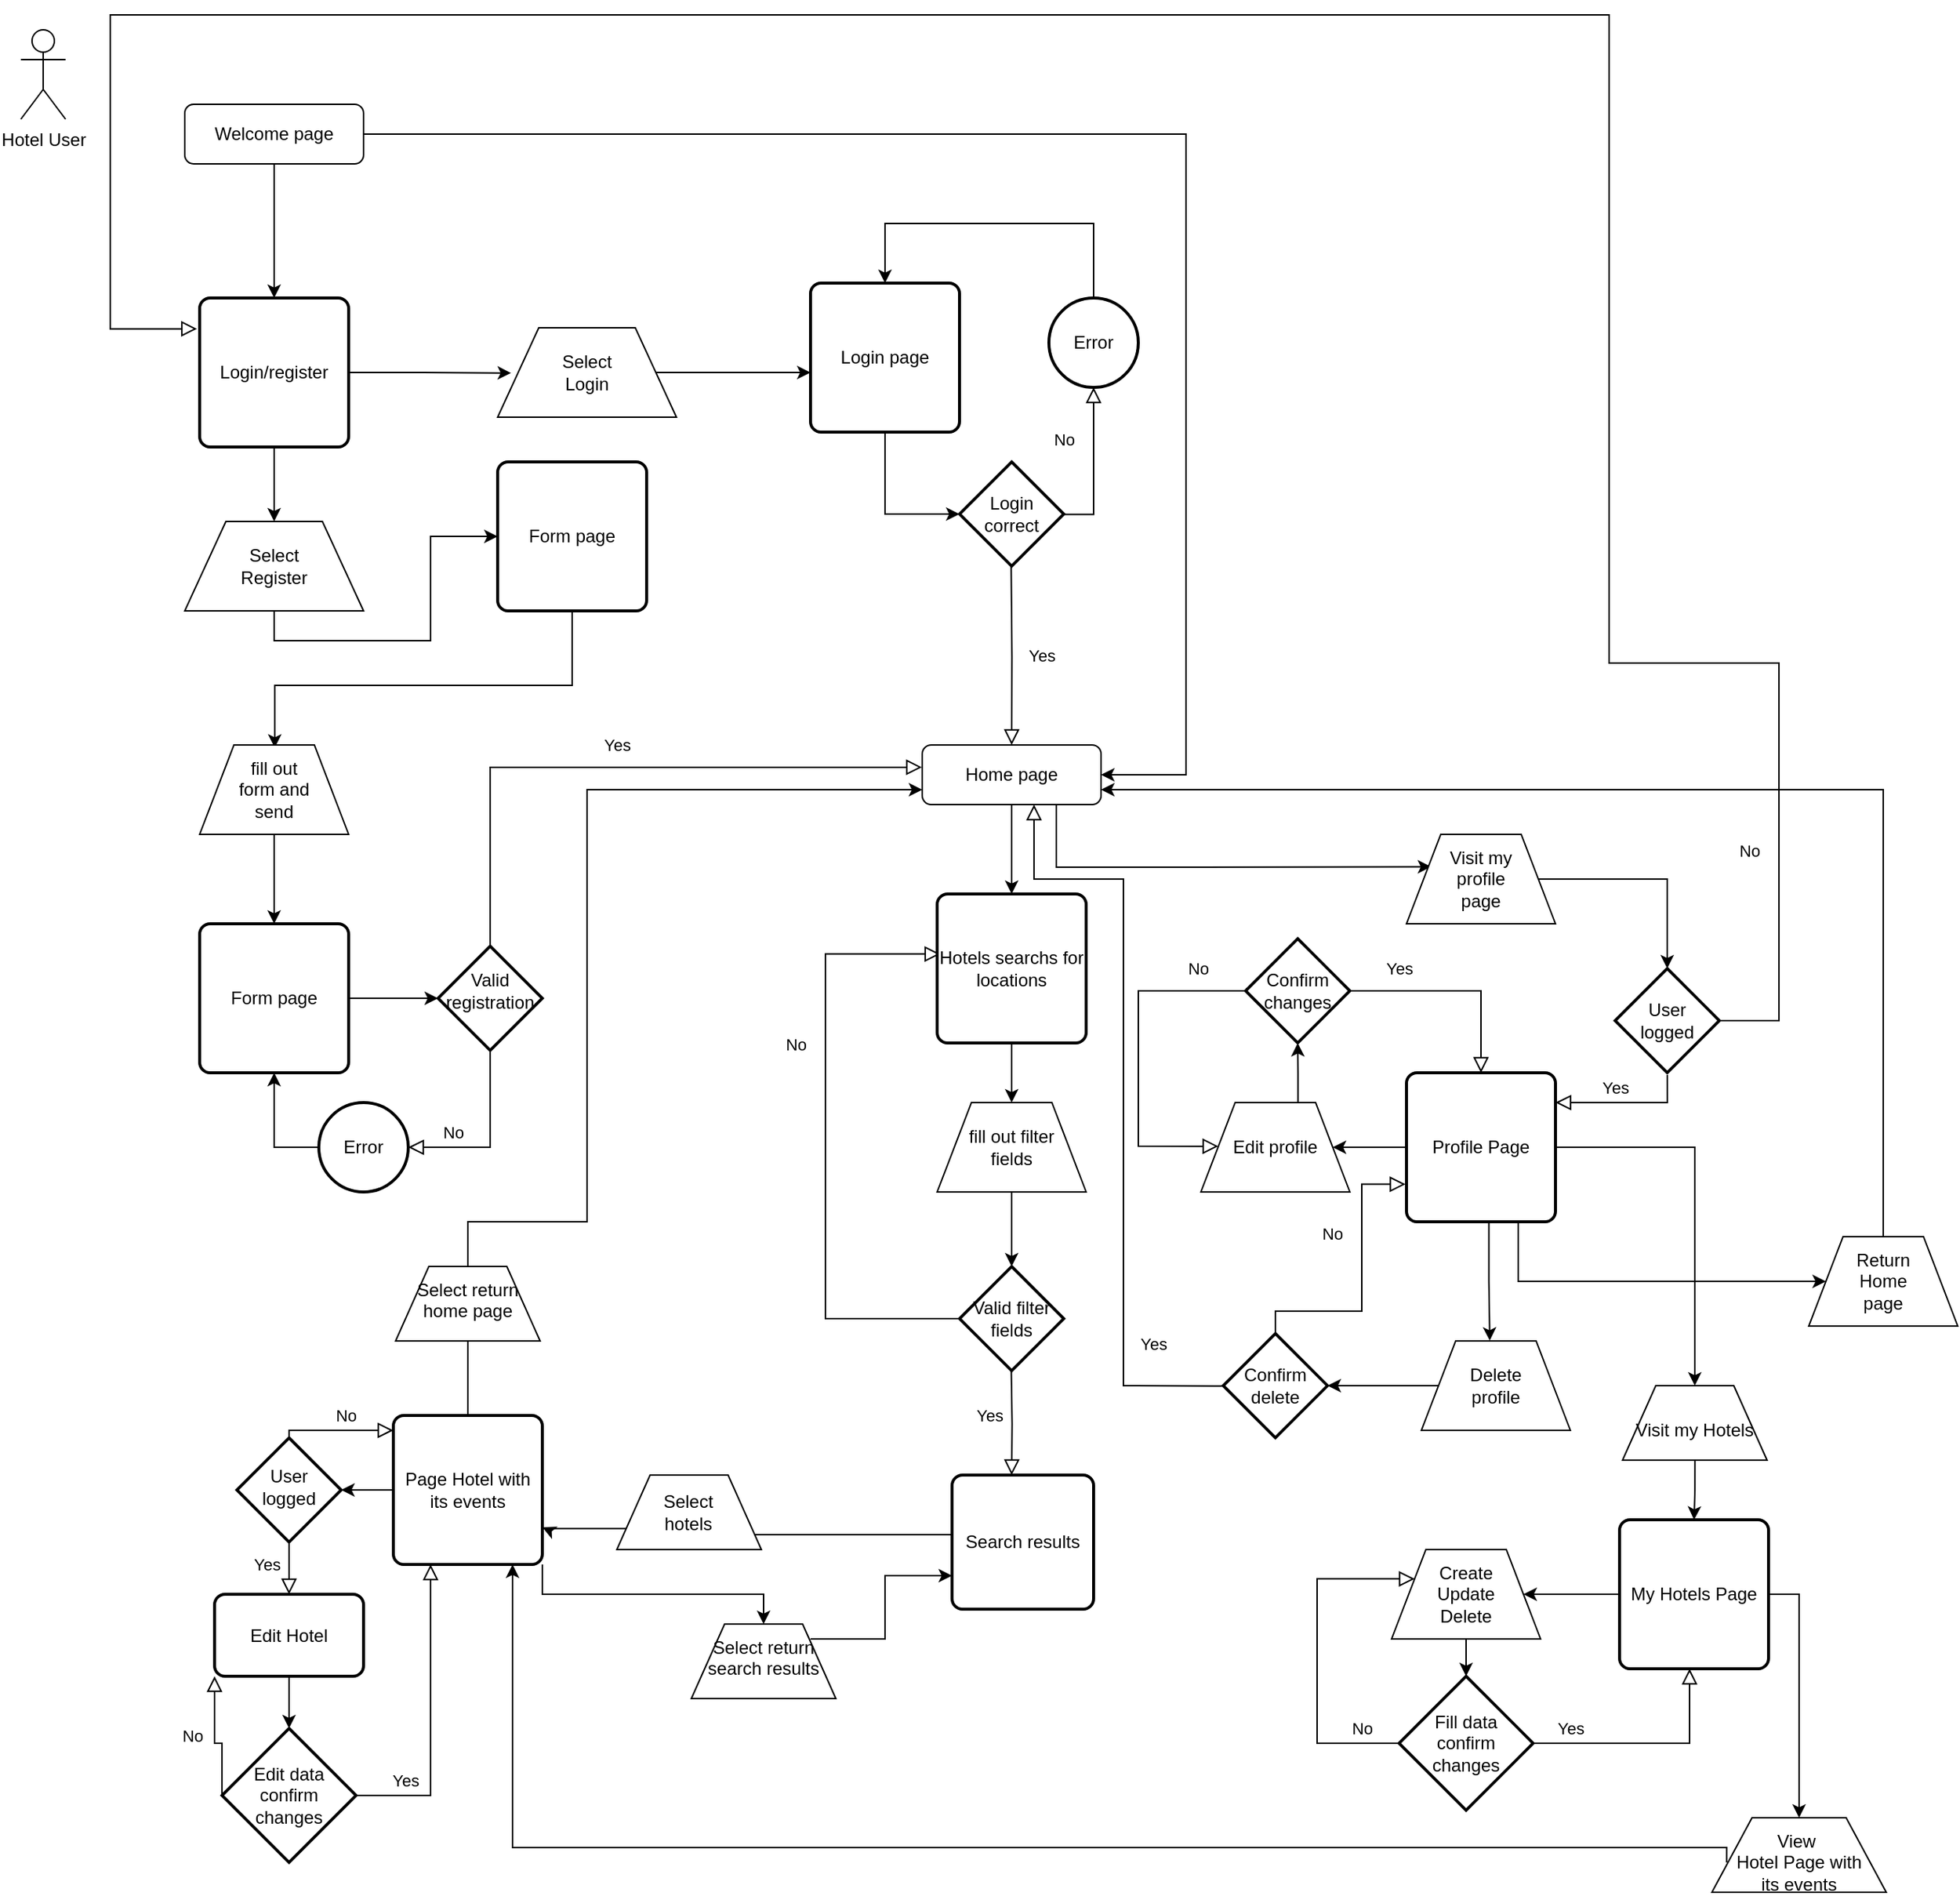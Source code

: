<mxfile version="22.1.3" type="github">
  <diagram id="C5RBs43oDa-KdzZeNtuy" name="Page-1">
    <mxGraphModel dx="1235" dy="1844" grid="1" gridSize="10" guides="1" tooltips="1" connect="1" arrows="1" fold="1" page="1" pageScale="1" pageWidth="827" pageHeight="1169" math="0" shadow="0">
      <root>
        <mxCell id="WIyWlLk6GJQsqaUBKTNV-0" />
        <mxCell id="WIyWlLk6GJQsqaUBKTNV-1" parent="WIyWlLk6GJQsqaUBKTNV-0" />
        <mxCell id="FIhfvnTf2BQYqZ3gfZuZ-0" value="Hotel User" style="shape=umlActor;verticalLabelPosition=bottom;verticalAlign=top;html=1;outlineConnect=0;" parent="WIyWlLk6GJQsqaUBKTNV-1" vertex="1">
          <mxGeometry x="20" y="10" width="30" height="60" as="geometry" />
        </mxCell>
        <mxCell id="FIhfvnTf2BQYqZ3gfZuZ-1" style="edgeStyle=orthogonalEdgeStyle;rounded=0;orthogonalLoop=1;jettySize=auto;html=1;exitX=0.5;exitY=1;exitDx=0;exitDy=0;" parent="WIyWlLk6GJQsqaUBKTNV-1" source="FIhfvnTf2BQYqZ3gfZuZ-2" target="FIhfvnTf2BQYqZ3gfZuZ-8" edge="1">
          <mxGeometry relative="1" as="geometry" />
        </mxCell>
        <mxCell id="FIhfvnTf2BQYqZ3gfZuZ-2" value="Welcome page" style="rounded=1;whiteSpace=wrap;html=1;fontSize=12;glass=0;strokeWidth=1;shadow=0;" parent="WIyWlLk6GJQsqaUBKTNV-1" vertex="1">
          <mxGeometry x="130" y="60" width="120" height="40" as="geometry" />
        </mxCell>
        <mxCell id="FIhfvnTf2BQYqZ3gfZuZ-3" value="Yes" style="rounded=0;html=1;jettySize=auto;orthogonalLoop=1;fontSize=11;endArrow=block;endFill=0;endSize=8;strokeWidth=1;shadow=0;labelBackgroundColor=none;edgeStyle=orthogonalEdgeStyle;" parent="WIyWlLk6GJQsqaUBKTNV-1" edge="1">
          <mxGeometry x="-0.152" y="-15" relative="1" as="geometry">
            <mxPoint as="offset" />
            <mxPoint x="684.75" y="910" as="sourcePoint" />
            <mxPoint x="685" y="980" as="targetPoint" />
          </mxGeometry>
        </mxCell>
        <mxCell id="FIhfvnTf2BQYqZ3gfZuZ-4" value="No" style="rounded=0;html=1;jettySize=auto;orthogonalLoop=1;fontSize=11;endArrow=block;endFill=0;endSize=8;strokeWidth=1;shadow=0;labelBackgroundColor=none;edgeStyle=orthogonalEdgeStyle;entryX=0.021;entryY=0.403;entryDx=0;entryDy=0;entryPerimeter=0;exitX=0;exitY=0.5;exitDx=0;exitDy=0;exitPerimeter=0;" parent="WIyWlLk6GJQsqaUBKTNV-1" source="FIhfvnTf2BQYqZ3gfZuZ-41" target="FIhfvnTf2BQYqZ3gfZuZ-38" edge="1">
          <mxGeometry x="0.333" y="20" relative="1" as="geometry">
            <mxPoint as="offset" />
            <mxPoint x="650" y="870" as="sourcePoint" />
            <mxPoint x="650" y="980" as="targetPoint" />
            <Array as="points">
              <mxPoint x="560" y="875" />
              <mxPoint x="560" y="630" />
            </Array>
          </mxGeometry>
        </mxCell>
        <mxCell id="FIhfvnTf2BQYqZ3gfZuZ-5" style="edgeStyle=orthogonalEdgeStyle;rounded=0;orthogonalLoop=1;jettySize=auto;html=1;exitX=0.5;exitY=1;exitDx=0;exitDy=0;entryX=0.5;entryY=0;entryDx=0;entryDy=0;" parent="WIyWlLk6GJQsqaUBKTNV-1" source="FIhfvnTf2BQYqZ3gfZuZ-6" target="FIhfvnTf2BQYqZ3gfZuZ-38" edge="1">
          <mxGeometry relative="1" as="geometry" />
        </mxCell>
        <mxCell id="FIhfvnTf2BQYqZ3gfZuZ-73" style="edgeStyle=orthogonalEdgeStyle;rounded=0;orthogonalLoop=1;jettySize=auto;html=1;exitX=0.75;exitY=1;exitDx=0;exitDy=0;entryX=0.834;entryY=0.362;entryDx=0;entryDy=0;entryPerimeter=0;" parent="WIyWlLk6GJQsqaUBKTNV-1" source="FIhfvnTf2BQYqZ3gfZuZ-6" target="FIhfvnTf2BQYqZ3gfZuZ-72" edge="1">
          <mxGeometry relative="1" as="geometry">
            <Array as="points">
              <mxPoint x="715" y="572" />
              <mxPoint x="811" y="572" />
            </Array>
          </mxGeometry>
        </mxCell>
        <mxCell id="FIhfvnTf2BQYqZ3gfZuZ-6" value="Home page" style="rounded=1;whiteSpace=wrap;html=1;fontSize=12;glass=0;strokeWidth=1;shadow=0;" parent="WIyWlLk6GJQsqaUBKTNV-1" vertex="1">
          <mxGeometry x="625" y="490" width="120" height="40" as="geometry" />
        </mxCell>
        <mxCell id="FIhfvnTf2BQYqZ3gfZuZ-7" style="edgeStyle=orthogonalEdgeStyle;rounded=0;orthogonalLoop=1;jettySize=auto;html=1;exitX=0.5;exitY=1;exitDx=0;exitDy=0;entryX=0.5;entryY=1;entryDx=0;entryDy=0;" parent="WIyWlLk6GJQsqaUBKTNV-1" source="FIhfvnTf2BQYqZ3gfZuZ-8" target="FIhfvnTf2BQYqZ3gfZuZ-21" edge="1">
          <mxGeometry relative="1" as="geometry" />
        </mxCell>
        <mxCell id="FIhfvnTf2BQYqZ3gfZuZ-8" value="Login/register" style="rounded=1;whiteSpace=wrap;html=1;absoluteArcSize=1;arcSize=14;strokeWidth=2;" parent="WIyWlLk6GJQsqaUBKTNV-1" vertex="1">
          <mxGeometry x="140" y="190" width="100" height="100" as="geometry" />
        </mxCell>
        <mxCell id="FIhfvnTf2BQYqZ3gfZuZ-9" value="" style="verticalLabelPosition=middle;verticalAlign=middle;html=1;shape=trapezoid;perimeter=trapezoidPerimeter;whiteSpace=wrap;size=0.23;arcSize=10;flipV=1;labelPosition=center;align=center;rotation=-180;" parent="WIyWlLk6GJQsqaUBKTNV-1" vertex="1">
          <mxGeometry x="340" y="210" width="120" height="60" as="geometry" />
        </mxCell>
        <mxCell id="FIhfvnTf2BQYqZ3gfZuZ-10" value="Select Login" style="text;html=1;strokeColor=none;fillColor=none;align=center;verticalAlign=middle;whiteSpace=wrap;rounded=0;" parent="WIyWlLk6GJQsqaUBKTNV-1" vertex="1">
          <mxGeometry x="150" y="345" width="60" height="30" as="geometry" />
        </mxCell>
        <mxCell id="FIhfvnTf2BQYqZ3gfZuZ-11" style="edgeStyle=orthogonalEdgeStyle;rounded=0;orthogonalLoop=1;jettySize=auto;html=1;exitX=1;exitY=0.5;exitDx=0;exitDy=0;entryX=0.925;entryY=0.506;entryDx=0;entryDy=0;entryPerimeter=0;" parent="WIyWlLk6GJQsqaUBKTNV-1" source="FIhfvnTf2BQYqZ3gfZuZ-8" target="FIhfvnTf2BQYqZ3gfZuZ-9" edge="1">
          <mxGeometry relative="1" as="geometry" />
        </mxCell>
        <mxCell id="FIhfvnTf2BQYqZ3gfZuZ-12" style="edgeStyle=orthogonalEdgeStyle;rounded=0;orthogonalLoop=1;jettySize=auto;html=1;exitX=0.5;exitY=1;exitDx=0;exitDy=0;entryX=0;entryY=0.5;entryDx=0;entryDy=0;entryPerimeter=0;" parent="WIyWlLk6GJQsqaUBKTNV-1" source="FIhfvnTf2BQYqZ3gfZuZ-13" target="FIhfvnTf2BQYqZ3gfZuZ-15" edge="1">
          <mxGeometry relative="1" as="geometry">
            <mxPoint x="600.333" y="340" as="targetPoint" />
          </mxGeometry>
        </mxCell>
        <mxCell id="FIhfvnTf2BQYqZ3gfZuZ-13" value="Login page" style="rounded=1;whiteSpace=wrap;html=1;absoluteArcSize=1;arcSize=14;strokeWidth=2;" parent="WIyWlLk6GJQsqaUBKTNV-1" vertex="1">
          <mxGeometry x="550" y="180" width="100" height="100" as="geometry" />
        </mxCell>
        <mxCell id="FIhfvnTf2BQYqZ3gfZuZ-14" style="edgeStyle=orthogonalEdgeStyle;rounded=0;orthogonalLoop=1;jettySize=auto;html=1;exitX=0;exitY=0.5;exitDx=0;exitDy=0;entryX=0;entryY=0.6;entryDx=0;entryDy=0;entryPerimeter=0;" parent="WIyWlLk6GJQsqaUBKTNV-1" source="FIhfvnTf2BQYqZ3gfZuZ-9" target="FIhfvnTf2BQYqZ3gfZuZ-13" edge="1">
          <mxGeometry relative="1" as="geometry">
            <mxPoint x="500" y="240" as="targetPoint" />
          </mxGeometry>
        </mxCell>
        <mxCell id="FIhfvnTf2BQYqZ3gfZuZ-15" value="Login correct" style="strokeWidth=2;html=1;shape=mxgraph.flowchart.decision;whiteSpace=wrap;" parent="WIyWlLk6GJQsqaUBKTNV-1" vertex="1">
          <mxGeometry x="650" y="300" width="70" height="70" as="geometry" />
        </mxCell>
        <mxCell id="FIhfvnTf2BQYqZ3gfZuZ-16" style="edgeStyle=orthogonalEdgeStyle;rounded=0;orthogonalLoop=1;jettySize=auto;html=1;exitX=0.5;exitY=0;exitDx=0;exitDy=0;exitPerimeter=0;entryX=0.5;entryY=0;entryDx=0;entryDy=0;" parent="WIyWlLk6GJQsqaUBKTNV-1" source="FIhfvnTf2BQYqZ3gfZuZ-17" target="FIhfvnTf2BQYqZ3gfZuZ-13" edge="1">
          <mxGeometry relative="1" as="geometry">
            <Array as="points">
              <mxPoint x="740" y="140" />
              <mxPoint x="600" y="140" />
            </Array>
          </mxGeometry>
        </mxCell>
        <mxCell id="FIhfvnTf2BQYqZ3gfZuZ-17" value="Error" style="strokeWidth=2;html=1;shape=mxgraph.flowchart.start_2;whiteSpace=wrap;" parent="WIyWlLk6GJQsqaUBKTNV-1" vertex="1">
          <mxGeometry x="710" y="190" width="60" height="60" as="geometry" />
        </mxCell>
        <mxCell id="FIhfvnTf2BQYqZ3gfZuZ-18" value="Yes" style="rounded=0;html=1;jettySize=auto;orthogonalLoop=1;fontSize=11;endArrow=block;endFill=0;endSize=8;strokeWidth=1;shadow=0;labelBackgroundColor=none;edgeStyle=orthogonalEdgeStyle;" parent="WIyWlLk6GJQsqaUBKTNV-1" target="FIhfvnTf2BQYqZ3gfZuZ-6" edge="1">
          <mxGeometry y="20" relative="1" as="geometry">
            <mxPoint as="offset" />
            <mxPoint x="684.67" y="370" as="sourcePoint" />
            <mxPoint x="684.67" y="510" as="targetPoint" />
          </mxGeometry>
        </mxCell>
        <mxCell id="FIhfvnTf2BQYqZ3gfZuZ-19" value="No" style="rounded=0;html=1;jettySize=auto;orthogonalLoop=1;fontSize=11;endArrow=block;endFill=0;endSize=8;strokeWidth=1;shadow=0;labelBackgroundColor=none;edgeStyle=orthogonalEdgeStyle;entryX=0.5;entryY=1;entryDx=0;entryDy=0;entryPerimeter=0;exitX=0.986;exitY=0.504;exitDx=0;exitDy=0;exitPerimeter=0;" parent="WIyWlLk6GJQsqaUBKTNV-1" source="FIhfvnTf2BQYqZ3gfZuZ-15" target="FIhfvnTf2BQYqZ3gfZuZ-17" edge="1">
          <mxGeometry x="0.333" y="20" relative="1" as="geometry">
            <mxPoint as="offset" />
            <mxPoint x="720" y="340" as="sourcePoint" />
            <mxPoint x="720" y="450" as="targetPoint" />
            <Array as="points">
              <mxPoint x="740" y="335" />
            </Array>
          </mxGeometry>
        </mxCell>
        <mxCell id="FIhfvnTf2BQYqZ3gfZuZ-20" style="edgeStyle=orthogonalEdgeStyle;rounded=0;orthogonalLoop=1;jettySize=auto;html=1;exitX=0.5;exitY=0;exitDx=0;exitDy=0;" parent="WIyWlLk6GJQsqaUBKTNV-1" source="FIhfvnTf2BQYqZ3gfZuZ-21" target="FIhfvnTf2BQYqZ3gfZuZ-25" edge="1">
          <mxGeometry relative="1" as="geometry" />
        </mxCell>
        <mxCell id="FIhfvnTf2BQYqZ3gfZuZ-21" value="" style="verticalLabelPosition=middle;verticalAlign=middle;html=1;shape=trapezoid;perimeter=trapezoidPerimeter;whiteSpace=wrap;size=0.23;arcSize=10;flipV=1;labelPosition=center;align=center;rotation=-180;" parent="WIyWlLk6GJQsqaUBKTNV-1" vertex="1">
          <mxGeometry x="130" y="340" width="120" height="60" as="geometry" />
        </mxCell>
        <mxCell id="FIhfvnTf2BQYqZ3gfZuZ-22" value="Select Login" style="text;html=1;strokeColor=none;fillColor=none;align=center;verticalAlign=middle;whiteSpace=wrap;rounded=0;" parent="WIyWlLk6GJQsqaUBKTNV-1" vertex="1">
          <mxGeometry x="370" y="225" width="60" height="30" as="geometry" />
        </mxCell>
        <mxCell id="FIhfvnTf2BQYqZ3gfZuZ-23" value="Select Register" style="text;html=1;strokeColor=none;fillColor=none;align=center;verticalAlign=middle;whiteSpace=wrap;rounded=0;" parent="WIyWlLk6GJQsqaUBKTNV-1" vertex="1">
          <mxGeometry x="160" y="355" width="60" height="30" as="geometry" />
        </mxCell>
        <mxCell id="FIhfvnTf2BQYqZ3gfZuZ-24" style="edgeStyle=orthogonalEdgeStyle;rounded=0;orthogonalLoop=1;jettySize=auto;html=1;exitX=0.5;exitY=1;exitDx=0;exitDy=0;entryX=0.496;entryY=0.031;entryDx=0;entryDy=0;entryPerimeter=0;" parent="WIyWlLk6GJQsqaUBKTNV-1" source="FIhfvnTf2BQYqZ3gfZuZ-25" target="FIhfvnTf2BQYqZ3gfZuZ-27" edge="1">
          <mxGeometry relative="1" as="geometry">
            <Array as="points">
              <mxPoint x="390" y="450" />
              <mxPoint x="190" y="450" />
            </Array>
          </mxGeometry>
        </mxCell>
        <mxCell id="FIhfvnTf2BQYqZ3gfZuZ-25" value="Form page" style="rounded=1;whiteSpace=wrap;html=1;absoluteArcSize=1;arcSize=14;strokeWidth=2;" parent="WIyWlLk6GJQsqaUBKTNV-1" vertex="1">
          <mxGeometry x="340" y="300" width="100" height="100" as="geometry" />
        </mxCell>
        <mxCell id="FIhfvnTf2BQYqZ3gfZuZ-26" style="edgeStyle=orthogonalEdgeStyle;rounded=0;orthogonalLoop=1;jettySize=auto;html=1;exitX=0.5;exitY=0;exitDx=0;exitDy=0;" parent="WIyWlLk6GJQsqaUBKTNV-1" source="FIhfvnTf2BQYqZ3gfZuZ-27" target="FIhfvnTf2BQYqZ3gfZuZ-29" edge="1">
          <mxGeometry relative="1" as="geometry" />
        </mxCell>
        <mxCell id="FIhfvnTf2BQYqZ3gfZuZ-27" value="" style="verticalLabelPosition=middle;verticalAlign=middle;html=1;shape=trapezoid;perimeter=trapezoidPerimeter;whiteSpace=wrap;size=0.23;arcSize=10;flipV=1;labelPosition=center;align=center;rotation=-180;" parent="WIyWlLk6GJQsqaUBKTNV-1" vertex="1">
          <mxGeometry x="140" y="490" width="100" height="60" as="geometry" />
        </mxCell>
        <mxCell id="FIhfvnTf2BQYqZ3gfZuZ-28" value="fill out form and send" style="text;html=1;strokeColor=none;fillColor=none;align=center;verticalAlign=middle;whiteSpace=wrap;rounded=0;" parent="WIyWlLk6GJQsqaUBKTNV-1" vertex="1">
          <mxGeometry x="160" y="505" width="60" height="30" as="geometry" />
        </mxCell>
        <mxCell id="FIhfvnTf2BQYqZ3gfZuZ-29" value="Form page" style="rounded=1;whiteSpace=wrap;html=1;absoluteArcSize=1;arcSize=14;strokeWidth=2;" parent="WIyWlLk6GJQsqaUBKTNV-1" vertex="1">
          <mxGeometry x="140" y="610" width="100" height="100" as="geometry" />
        </mxCell>
        <mxCell id="FIhfvnTf2BQYqZ3gfZuZ-30" value="" style="strokeWidth=2;html=1;shape=mxgraph.flowchart.decision;whiteSpace=wrap;" parent="WIyWlLk6GJQsqaUBKTNV-1" vertex="1">
          <mxGeometry x="300" y="625" width="70" height="70" as="geometry" />
        </mxCell>
        <mxCell id="FIhfvnTf2BQYqZ3gfZuZ-31" value="Valid registration" style="text;html=1;strokeColor=none;fillColor=none;align=center;verticalAlign=middle;whiteSpace=wrap;rounded=0;" parent="WIyWlLk6GJQsqaUBKTNV-1" vertex="1">
          <mxGeometry x="305" y="640" width="60" height="30" as="geometry" />
        </mxCell>
        <mxCell id="FIhfvnTf2BQYqZ3gfZuZ-32" value="Yes" style="rounded=0;html=1;jettySize=auto;orthogonalLoop=1;fontSize=11;endArrow=block;endFill=0;endSize=8;strokeWidth=1;shadow=0;labelBackgroundColor=none;edgeStyle=orthogonalEdgeStyle;exitX=0.5;exitY=0;exitDx=0;exitDy=0;exitPerimeter=0;entryX=-0.002;entryY=0.374;entryDx=0;entryDy=0;entryPerimeter=0;" parent="WIyWlLk6GJQsqaUBKTNV-1" source="FIhfvnTf2BQYqZ3gfZuZ-30" target="FIhfvnTf2BQYqZ3gfZuZ-6" edge="1">
          <mxGeometry x="0.0" y="15" relative="1" as="geometry">
            <mxPoint as="offset" />
            <mxPoint x="340.03" y="614.99" as="sourcePoint" />
            <mxPoint x="340.0" y="705.014" as="targetPoint" />
          </mxGeometry>
        </mxCell>
        <mxCell id="FIhfvnTf2BQYqZ3gfZuZ-33" style="edgeStyle=orthogonalEdgeStyle;rounded=0;orthogonalLoop=1;jettySize=auto;html=1;exitX=1;exitY=0.5;exitDx=0;exitDy=0;entryX=0;entryY=0.5;entryDx=0;entryDy=0;entryPerimeter=0;" parent="WIyWlLk6GJQsqaUBKTNV-1" source="FIhfvnTf2BQYqZ3gfZuZ-29" target="FIhfvnTf2BQYqZ3gfZuZ-30" edge="1">
          <mxGeometry relative="1" as="geometry" />
        </mxCell>
        <mxCell id="FIhfvnTf2BQYqZ3gfZuZ-34" style="edgeStyle=orthogonalEdgeStyle;rounded=0;orthogonalLoop=1;jettySize=auto;html=1;exitX=0;exitY=0.5;exitDx=0;exitDy=0;exitPerimeter=0;entryX=0.5;entryY=1;entryDx=0;entryDy=0;" parent="WIyWlLk6GJQsqaUBKTNV-1" source="FIhfvnTf2BQYqZ3gfZuZ-35" target="FIhfvnTf2BQYqZ3gfZuZ-29" edge="1">
          <mxGeometry relative="1" as="geometry" />
        </mxCell>
        <mxCell id="FIhfvnTf2BQYqZ3gfZuZ-35" value="Error" style="strokeWidth=2;html=1;shape=mxgraph.flowchart.start_2;whiteSpace=wrap;" parent="WIyWlLk6GJQsqaUBKTNV-1" vertex="1">
          <mxGeometry x="220" y="730" width="60" height="60" as="geometry" />
        </mxCell>
        <mxCell id="FIhfvnTf2BQYqZ3gfZuZ-36" value="No" style="rounded=0;html=1;jettySize=auto;orthogonalLoop=1;fontSize=11;endArrow=block;endFill=0;endSize=8;strokeWidth=1;shadow=0;labelBackgroundColor=none;edgeStyle=orthogonalEdgeStyle;entryX=1;entryY=0.5;entryDx=0;entryDy=0;entryPerimeter=0;exitX=0.5;exitY=1;exitDx=0;exitDy=0;exitPerimeter=0;" parent="WIyWlLk6GJQsqaUBKTNV-1" source="FIhfvnTf2BQYqZ3gfZuZ-30" target="FIhfvnTf2BQYqZ3gfZuZ-35" edge="1">
          <mxGeometry x="0.5" y="-10" relative="1" as="geometry">
            <mxPoint as="offset" />
            <mxPoint x="334.77" y="835" as="sourcePoint" />
            <mxPoint x="334.77" y="945" as="targetPoint" />
            <Array as="points">
              <mxPoint x="335" y="760" />
              <mxPoint x="300" y="760" />
            </Array>
          </mxGeometry>
        </mxCell>
        <mxCell id="FIhfvnTf2BQYqZ3gfZuZ-37" style="edgeStyle=orthogonalEdgeStyle;rounded=0;orthogonalLoop=1;jettySize=auto;html=1;exitX=0.5;exitY=1;exitDx=0;exitDy=0;entryX=0.5;entryY=1;entryDx=0;entryDy=0;" parent="WIyWlLk6GJQsqaUBKTNV-1" source="FIhfvnTf2BQYqZ3gfZuZ-38" target="FIhfvnTf2BQYqZ3gfZuZ-39" edge="1">
          <mxGeometry relative="1" as="geometry" />
        </mxCell>
        <mxCell id="FIhfvnTf2BQYqZ3gfZuZ-38" value="Hotels searchs for locations" style="rounded=1;whiteSpace=wrap;html=1;absoluteArcSize=1;arcSize=14;strokeWidth=2;" parent="WIyWlLk6GJQsqaUBKTNV-1" vertex="1">
          <mxGeometry x="635" y="590" width="100" height="100" as="geometry" />
        </mxCell>
        <mxCell id="FIhfvnTf2BQYqZ3gfZuZ-39" value="" style="verticalLabelPosition=middle;verticalAlign=middle;html=1;shape=trapezoid;perimeter=trapezoidPerimeter;whiteSpace=wrap;size=0.23;arcSize=10;flipV=1;labelPosition=center;align=center;rotation=-180;" parent="WIyWlLk6GJQsqaUBKTNV-1" vertex="1">
          <mxGeometry x="635" y="730" width="100" height="60" as="geometry" />
        </mxCell>
        <mxCell id="FIhfvnTf2BQYqZ3gfZuZ-40" value="fill out filter fields" style="text;html=1;strokeColor=none;fillColor=none;align=center;verticalAlign=middle;whiteSpace=wrap;rounded=0;" parent="WIyWlLk6GJQsqaUBKTNV-1" vertex="1">
          <mxGeometry x="655" y="745" width="60" height="30" as="geometry" />
        </mxCell>
        <mxCell id="FIhfvnTf2BQYqZ3gfZuZ-41" value="Valid filter fields" style="strokeWidth=2;html=1;shape=mxgraph.flowchart.decision;whiteSpace=wrap;" parent="WIyWlLk6GJQsqaUBKTNV-1" vertex="1">
          <mxGeometry x="650" y="840" width="70" height="70" as="geometry" />
        </mxCell>
        <mxCell id="FIhfvnTf2BQYqZ3gfZuZ-42" style="edgeStyle=orthogonalEdgeStyle;rounded=0;orthogonalLoop=1;jettySize=auto;html=1;exitX=0.5;exitY=0;exitDx=0;exitDy=0;entryX=0.5;entryY=0;entryDx=0;entryDy=0;entryPerimeter=0;" parent="WIyWlLk6GJQsqaUBKTNV-1" source="FIhfvnTf2BQYqZ3gfZuZ-39" target="FIhfvnTf2BQYqZ3gfZuZ-41" edge="1">
          <mxGeometry relative="1" as="geometry" />
        </mxCell>
        <mxCell id="FIhfvnTf2BQYqZ3gfZuZ-43" style="edgeStyle=orthogonalEdgeStyle;rounded=0;orthogonalLoop=1;jettySize=auto;html=1;exitX=0;exitY=0.5;exitDx=0;exitDy=0;entryX=0.143;entryY=0.405;entryDx=0;entryDy=0;entryPerimeter=0;" parent="WIyWlLk6GJQsqaUBKTNV-1" source="FIhfvnTf2BQYqZ3gfZuZ-44" target="FIhfvnTf2BQYqZ3gfZuZ-53" edge="1">
          <mxGeometry relative="1" as="geometry">
            <Array as="points">
              <mxPoint x="645" y="1020" />
            </Array>
          </mxGeometry>
        </mxCell>
        <mxCell id="FIhfvnTf2BQYqZ3gfZuZ-44" value="Search results" style="rounded=1;whiteSpace=wrap;html=1;absoluteArcSize=1;arcSize=14;strokeWidth=2;" parent="WIyWlLk6GJQsqaUBKTNV-1" vertex="1">
          <mxGeometry x="645" y="980" width="95" height="90" as="geometry" />
        </mxCell>
        <mxCell id="FIhfvnTf2BQYqZ3gfZuZ-50" style="edgeStyle=orthogonalEdgeStyle;rounded=0;orthogonalLoop=1;jettySize=auto;html=1;exitX=0.5;exitY=0;exitDx=0;exitDy=0;entryX=0;entryY=0.75;entryDx=0;entryDy=0;" parent="WIyWlLk6GJQsqaUBKTNV-1" source="FIhfvnTf2BQYqZ3gfZuZ-51" target="FIhfvnTf2BQYqZ3gfZuZ-6" edge="1">
          <mxGeometry relative="1" as="geometry">
            <Array as="points">
              <mxPoint x="320" y="810" />
              <mxPoint x="400" y="810" />
              <mxPoint x="400" y="520" />
            </Array>
          </mxGeometry>
        </mxCell>
        <mxCell id="peFO1UqC1hC2nllYaE9e-25" style="edgeStyle=orthogonalEdgeStyle;rounded=0;orthogonalLoop=1;jettySize=auto;html=1;exitX=1;exitY=1;exitDx=0;exitDy=0;entryX=0.5;entryY=1;entryDx=0;entryDy=0;" edge="1" parent="WIyWlLk6GJQsqaUBKTNV-1" source="FIhfvnTf2BQYqZ3gfZuZ-51" target="FIhfvnTf2BQYqZ3gfZuZ-60">
          <mxGeometry relative="1" as="geometry" />
        </mxCell>
        <mxCell id="FIhfvnTf2BQYqZ3gfZuZ-51" value="Page Hotel with its events" style="rounded=1;whiteSpace=wrap;html=1;absoluteArcSize=1;arcSize=14;strokeWidth=2;" parent="WIyWlLk6GJQsqaUBKTNV-1" vertex="1">
          <mxGeometry x="270" y="940" width="100" height="100" as="geometry" />
        </mxCell>
        <mxCell id="FIhfvnTf2BQYqZ3gfZuZ-53" value="" style="verticalLabelPosition=middle;verticalAlign=middle;html=1;shape=trapezoid;perimeter=trapezoidPerimeter;whiteSpace=wrap;size=0.23;arcSize=10;flipV=1;labelPosition=center;align=center;rotation=-180;" parent="WIyWlLk6GJQsqaUBKTNV-1" vertex="1">
          <mxGeometry x="420" y="980" width="97" height="50" as="geometry" />
        </mxCell>
        <mxCell id="FIhfvnTf2BQYqZ3gfZuZ-54" value="Select hotels" style="text;html=1;strokeColor=none;fillColor=none;align=center;verticalAlign=middle;whiteSpace=wrap;rounded=0;" parent="WIyWlLk6GJQsqaUBKTNV-1" vertex="1">
          <mxGeometry x="437.5" y="990" width="60" height="30" as="geometry" />
        </mxCell>
        <mxCell id="FIhfvnTf2BQYqZ3gfZuZ-55" style="edgeStyle=orthogonalEdgeStyle;rounded=0;orthogonalLoop=1;jettySize=auto;html=1;entryX=1;entryY=0.75;entryDx=0;entryDy=0;exitX=1;exitY=0.25;exitDx=0;exitDy=0;" parent="WIyWlLk6GJQsqaUBKTNV-1" source="FIhfvnTf2BQYqZ3gfZuZ-53" target="FIhfvnTf2BQYqZ3gfZuZ-51" edge="1">
          <mxGeometry relative="1" as="geometry">
            <Array as="points">
              <mxPoint x="372" y="1016" />
            </Array>
            <mxPoint x="372" y="1050" as="sourcePoint" />
            <mxPoint x="287" y="1015" as="targetPoint" />
          </mxGeometry>
        </mxCell>
        <mxCell id="FIhfvnTf2BQYqZ3gfZuZ-58" value="" style="verticalLabelPosition=middle;verticalAlign=middle;html=1;shape=trapezoid;perimeter=trapezoidPerimeter;whiteSpace=wrap;size=0.23;arcSize=10;flipV=1;labelPosition=center;align=center;rotation=-180;" parent="WIyWlLk6GJQsqaUBKTNV-1" vertex="1">
          <mxGeometry x="271.5" y="840" width="97" height="50" as="geometry" />
        </mxCell>
        <mxCell id="FIhfvnTf2BQYqZ3gfZuZ-59" value="&lt;div&gt;Select return home page&lt;/div&gt;&lt;div&gt;&lt;br&gt;&lt;/div&gt;" style="text;html=1;strokeColor=none;fillColor=none;align=center;verticalAlign=middle;whiteSpace=wrap;rounded=0;" parent="WIyWlLk6GJQsqaUBKTNV-1" vertex="1">
          <mxGeometry x="284.25" y="850" width="71.5" height="40" as="geometry" />
        </mxCell>
        <mxCell id="FIhfvnTf2BQYqZ3gfZuZ-60" value="" style="verticalLabelPosition=middle;verticalAlign=middle;html=1;shape=trapezoid;perimeter=trapezoidPerimeter;whiteSpace=wrap;size=0.23;arcSize=10;flipV=1;labelPosition=center;align=center;rotation=-180;" parent="WIyWlLk6GJQsqaUBKTNV-1" vertex="1">
          <mxGeometry x="470" y="1080" width="97" height="50" as="geometry" />
        </mxCell>
        <mxCell id="FIhfvnTf2BQYqZ3gfZuZ-61" value="&lt;div&gt;Select return search results&lt;br&gt;&lt;/div&gt;&lt;div&gt;&lt;br&gt;&lt;/div&gt;" style="text;html=1;strokeColor=none;fillColor=none;align=center;verticalAlign=middle;whiteSpace=wrap;rounded=0;" parent="WIyWlLk6GJQsqaUBKTNV-1" vertex="1">
          <mxGeometry x="470" y="1090" width="97.25" height="40" as="geometry" />
        </mxCell>
        <mxCell id="FIhfvnTf2BQYqZ3gfZuZ-66" style="edgeStyle=orthogonalEdgeStyle;rounded=0;orthogonalLoop=1;jettySize=auto;html=1;entryX=1;entryY=0.5;entryDx=0;entryDy=0;exitX=1;exitY=0.5;exitDx=0;exitDy=0;" parent="WIyWlLk6GJQsqaUBKTNV-1" source="FIhfvnTf2BQYqZ3gfZuZ-2" target="FIhfvnTf2BQYqZ3gfZuZ-6" edge="1">
          <mxGeometry relative="1" as="geometry">
            <mxPoint x="305" y="80" as="sourcePoint" />
            <mxPoint x="802.52" y="514.56" as="targetPoint" />
            <Array as="points">
              <mxPoint x="802" y="80" />
              <mxPoint x="802" y="510" />
            </Array>
          </mxGeometry>
        </mxCell>
        <mxCell id="FIhfvnTf2BQYqZ3gfZuZ-67" value="No" style="rounded=0;html=1;jettySize=auto;orthogonalLoop=1;fontSize=11;endArrow=block;endFill=0;endSize=8;strokeWidth=1;shadow=0;labelBackgroundColor=none;edgeStyle=orthogonalEdgeStyle;exitX=0.5;exitY=0;exitDx=0;exitDy=0;exitPerimeter=0;" parent="WIyWlLk6GJQsqaUBKTNV-1" source="peFO1UqC1hC2nllYaE9e-20" edge="1">
          <mxGeometry x="0.143" y="10" relative="1" as="geometry">
            <mxPoint as="offset" />
            <mxPoint x="200" y="950" as="sourcePoint" />
            <mxPoint x="270" y="950" as="targetPoint" />
            <Array as="points">
              <mxPoint x="200" y="950" />
            </Array>
          </mxGeometry>
        </mxCell>
        <mxCell id="FIhfvnTf2BQYqZ3gfZuZ-69" value="" style="strokeWidth=2;html=1;shape=mxgraph.flowchart.decision;whiteSpace=wrap;" parent="WIyWlLk6GJQsqaUBKTNV-1" vertex="1">
          <mxGeometry x="1090" y="640" width="70" height="70" as="geometry" />
        </mxCell>
        <mxCell id="FIhfvnTf2BQYqZ3gfZuZ-70" value="User logged" style="text;html=1;strokeColor=none;fillColor=none;align=center;verticalAlign=middle;whiteSpace=wrap;rounded=0;" parent="WIyWlLk6GJQsqaUBKTNV-1" vertex="1">
          <mxGeometry x="1095" y="655" width="60" height="40" as="geometry" />
        </mxCell>
        <mxCell id="FIhfvnTf2BQYqZ3gfZuZ-100" style="edgeStyle=orthogonalEdgeStyle;rounded=0;orthogonalLoop=1;jettySize=auto;html=1;exitX=0.75;exitY=1;exitDx=0;exitDy=0;entryX=1;entryY=0.5;entryDx=0;entryDy=0;" parent="WIyWlLk6GJQsqaUBKTNV-1" source="FIhfvnTf2BQYqZ3gfZuZ-71" target="FIhfvnTf2BQYqZ3gfZuZ-97" edge="1">
          <mxGeometry relative="1" as="geometry">
            <Array as="points">
              <mxPoint x="1025" y="850" />
              <mxPoint x="1070" y="850" />
              <mxPoint x="1070" y="850" />
            </Array>
          </mxGeometry>
        </mxCell>
        <mxCell id="peFO1UqC1hC2nllYaE9e-4" style="edgeStyle=orthogonalEdgeStyle;rounded=0;orthogonalLoop=1;jettySize=auto;html=1;exitX=1;exitY=0.5;exitDx=0;exitDy=0;entryX=0.5;entryY=1;entryDx=0;entryDy=0;" edge="1" parent="WIyWlLk6GJQsqaUBKTNV-1" source="FIhfvnTf2BQYqZ3gfZuZ-71" target="peFO1UqC1hC2nllYaE9e-1">
          <mxGeometry relative="1" as="geometry">
            <mxPoint x="1170" y="750" as="targetPoint" />
          </mxGeometry>
        </mxCell>
        <mxCell id="FIhfvnTf2BQYqZ3gfZuZ-71" value="&lt;div&gt;Profile Page&lt;/div&gt;" style="rounded=1;whiteSpace=wrap;html=1;absoluteArcSize=1;arcSize=14;strokeWidth=2;" parent="WIyWlLk6GJQsqaUBKTNV-1" vertex="1">
          <mxGeometry x="950" y="710" width="100" height="100" as="geometry" />
        </mxCell>
        <mxCell id="FIhfvnTf2BQYqZ3gfZuZ-72" value="" style="verticalLabelPosition=middle;verticalAlign=middle;html=1;shape=trapezoid;perimeter=trapezoidPerimeter;whiteSpace=wrap;size=0.23;arcSize=10;flipV=1;labelPosition=center;align=center;rotation=-180;" parent="WIyWlLk6GJQsqaUBKTNV-1" vertex="1">
          <mxGeometry x="950" y="550" width="100" height="60" as="geometry" />
        </mxCell>
        <mxCell id="FIhfvnTf2BQYqZ3gfZuZ-74" value="Visit my profile page" style="text;html=1;strokeColor=none;fillColor=none;align=center;verticalAlign=middle;whiteSpace=wrap;rounded=0;" parent="WIyWlLk6GJQsqaUBKTNV-1" vertex="1">
          <mxGeometry x="970" y="565" width="60" height="30" as="geometry" />
        </mxCell>
        <mxCell id="FIhfvnTf2BQYqZ3gfZuZ-76" style="edgeStyle=orthogonalEdgeStyle;rounded=0;orthogonalLoop=1;jettySize=auto;html=1;entryX=0.5;entryY=0;entryDx=0;entryDy=0;entryPerimeter=0;exitX=0;exitY=0.5;exitDx=0;exitDy=0;" parent="WIyWlLk6GJQsqaUBKTNV-1" source="FIhfvnTf2BQYqZ3gfZuZ-72" target="FIhfvnTf2BQYqZ3gfZuZ-69" edge="1">
          <mxGeometry relative="1" as="geometry">
            <mxPoint x="1040" y="580" as="sourcePoint" />
          </mxGeometry>
        </mxCell>
        <mxCell id="FIhfvnTf2BQYqZ3gfZuZ-77" value="Yes" style="rounded=0;html=1;jettySize=auto;orthogonalLoop=1;fontSize=11;endArrow=block;endFill=0;endSize=8;strokeWidth=1;shadow=0;labelBackgroundColor=none;edgeStyle=orthogonalEdgeStyle;exitX=0.501;exitY=1.022;exitDx=0;exitDy=0;exitPerimeter=0;" parent="WIyWlLk6GJQsqaUBKTNV-1" source="FIhfvnTf2BQYqZ3gfZuZ-69" edge="1">
          <mxGeometry x="0.145" y="-10" relative="1" as="geometry">
            <mxPoint as="offset" />
            <mxPoint x="1130" y="810" as="sourcePoint" />
            <mxPoint x="1050" y="730" as="targetPoint" />
            <Array as="points">
              <mxPoint x="1125" y="730" />
              <mxPoint x="1050" y="730" />
            </Array>
          </mxGeometry>
        </mxCell>
        <mxCell id="FIhfvnTf2BQYqZ3gfZuZ-78" value="No" style="rounded=0;html=1;jettySize=auto;orthogonalLoop=1;fontSize=11;endArrow=block;endFill=0;endSize=8;strokeWidth=1;shadow=0;labelBackgroundColor=none;edgeStyle=orthogonalEdgeStyle;entryX=-0.018;entryY=0.207;entryDx=0;entryDy=0;entryPerimeter=0;exitX=1;exitY=0.5;exitDx=0;exitDy=0;exitPerimeter=0;" parent="WIyWlLk6GJQsqaUBKTNV-1" source="FIhfvnTf2BQYqZ3gfZuZ-69" target="FIhfvnTf2BQYqZ3gfZuZ-8" edge="1">
          <mxGeometry x="-0.853" y="20" relative="1" as="geometry">
            <mxPoint as="offset" />
            <mxPoint x="1096.47" y="465" as="sourcePoint" />
            <mxPoint x="1163.5" y="190" as="targetPoint" />
            <Array as="points">
              <mxPoint x="1200" y="675" />
              <mxPoint x="1200" y="435" />
              <mxPoint x="1086" y="435" />
              <mxPoint x="1086" />
              <mxPoint x="80" />
              <mxPoint x="80" y="211" />
            </Array>
          </mxGeometry>
        </mxCell>
        <mxCell id="FIhfvnTf2BQYqZ3gfZuZ-79" value="" style="strokeWidth=2;html=1;shape=mxgraph.flowchart.decision;whiteSpace=wrap;" parent="WIyWlLk6GJQsqaUBKTNV-1" vertex="1">
          <mxGeometry x="842" y="620" width="70" height="70" as="geometry" />
        </mxCell>
        <mxCell id="FIhfvnTf2BQYqZ3gfZuZ-80" value="Confirm changes" style="text;html=1;strokeColor=none;fillColor=none;align=center;verticalAlign=middle;whiteSpace=wrap;rounded=0;" parent="WIyWlLk6GJQsqaUBKTNV-1" vertex="1">
          <mxGeometry x="847" y="635" width="60" height="40" as="geometry" />
        </mxCell>
        <mxCell id="FIhfvnTf2BQYqZ3gfZuZ-82" value="" style="verticalLabelPosition=middle;verticalAlign=middle;html=1;shape=trapezoid;perimeter=trapezoidPerimeter;whiteSpace=wrap;size=0.23;arcSize=10;flipV=1;labelPosition=center;align=center;rotation=-180;" parent="WIyWlLk6GJQsqaUBKTNV-1" vertex="1">
          <mxGeometry x="812" y="730" width="100" height="60" as="geometry" />
        </mxCell>
        <mxCell id="FIhfvnTf2BQYqZ3gfZuZ-83" value="Edit profile" style="text;html=1;strokeColor=none;fillColor=none;align=center;verticalAlign=middle;whiteSpace=wrap;rounded=0;" parent="WIyWlLk6GJQsqaUBKTNV-1" vertex="1">
          <mxGeometry x="832" y="745" width="60" height="30" as="geometry" />
        </mxCell>
        <mxCell id="FIhfvnTf2BQYqZ3gfZuZ-84" style="edgeStyle=orthogonalEdgeStyle;rounded=0;orthogonalLoop=1;jettySize=auto;html=1;exitX=0;exitY=0.5;exitDx=0;exitDy=0;entryX=0;entryY=0.5;entryDx=0;entryDy=0;" parent="WIyWlLk6GJQsqaUBKTNV-1" source="FIhfvnTf2BQYqZ3gfZuZ-71" target="FIhfvnTf2BQYqZ3gfZuZ-82" edge="1">
          <mxGeometry relative="1" as="geometry" />
        </mxCell>
        <mxCell id="FIhfvnTf2BQYqZ3gfZuZ-85" value="Yes" style="rounded=0;html=1;jettySize=auto;orthogonalLoop=1;fontSize=11;endArrow=block;endFill=0;endSize=8;strokeWidth=1;shadow=0;labelBackgroundColor=none;edgeStyle=orthogonalEdgeStyle;entryX=0.5;entryY=0;entryDx=0;entryDy=0;exitX=1;exitY=0.5;exitDx=0;exitDy=0;exitPerimeter=0;" parent="WIyWlLk6GJQsqaUBKTNV-1" source="FIhfvnTf2BQYqZ3gfZuZ-79" target="FIhfvnTf2BQYqZ3gfZuZ-71" edge="1">
          <mxGeometry x="-0.537" y="15" relative="1" as="geometry">
            <mxPoint as="offset" />
            <mxPoint x="969.98" y="645.98" as="sourcePoint" />
            <mxPoint x="894.98" y="694.98" as="targetPoint" />
            <Array as="points">
              <mxPoint x="1000" y="655" />
            </Array>
          </mxGeometry>
        </mxCell>
        <mxCell id="FIhfvnTf2BQYqZ3gfZuZ-86" value="No" style="rounded=0;html=1;jettySize=auto;orthogonalLoop=1;fontSize=11;endArrow=block;endFill=0;endSize=8;strokeWidth=1;shadow=0;labelBackgroundColor=none;edgeStyle=orthogonalEdgeStyle;entryX=0.883;entryY=0.489;entryDx=0;entryDy=0;entryPerimeter=0;exitX=0.011;exitY=0.473;exitDx=0;exitDy=0;exitPerimeter=0;" parent="WIyWlLk6GJQsqaUBKTNV-1" source="FIhfvnTf2BQYqZ3gfZuZ-79" target="FIhfvnTf2BQYqZ3gfZuZ-82" edge="1">
          <mxGeometry x="-0.702" y="-15" relative="1" as="geometry">
            <mxPoint as="offset" />
            <mxPoint x="825" y="604.97" as="sourcePoint" />
            <mxPoint x="770" y="669.97" as="targetPoint" />
            <Array as="points">
              <mxPoint x="843" y="655" />
              <mxPoint x="770" y="655" />
              <mxPoint x="770" y="759" />
            </Array>
          </mxGeometry>
        </mxCell>
        <mxCell id="FIhfvnTf2BQYqZ3gfZuZ-87" style="edgeStyle=orthogonalEdgeStyle;rounded=0;orthogonalLoop=1;jettySize=auto;html=1;exitX=0.348;exitY=-0.002;exitDx=0;exitDy=0;entryX=0.5;entryY=1;entryDx=0;entryDy=0;entryPerimeter=0;exitPerimeter=0;" parent="WIyWlLk6GJQsqaUBKTNV-1" source="FIhfvnTf2BQYqZ3gfZuZ-82" target="FIhfvnTf2BQYqZ3gfZuZ-79" edge="1">
          <mxGeometry relative="1" as="geometry">
            <Array as="points">
              <mxPoint x="877" y="710" />
              <mxPoint x="877" y="710" />
            </Array>
          </mxGeometry>
        </mxCell>
        <mxCell id="FIhfvnTf2BQYqZ3gfZuZ-88" value="" style="verticalLabelPosition=middle;verticalAlign=middle;html=1;shape=trapezoid;perimeter=trapezoidPerimeter;whiteSpace=wrap;size=0.23;arcSize=10;flipV=1;labelPosition=center;align=center;rotation=-180;" parent="WIyWlLk6GJQsqaUBKTNV-1" vertex="1">
          <mxGeometry x="960" y="890" width="100" height="60" as="geometry" />
        </mxCell>
        <mxCell id="FIhfvnTf2BQYqZ3gfZuZ-89" style="edgeStyle=orthogonalEdgeStyle;rounded=0;orthogonalLoop=1;jettySize=auto;html=1;exitX=0.553;exitY=1.002;exitDx=0;exitDy=0;entryX=0.541;entryY=-0.004;entryDx=0;entryDy=0;entryPerimeter=0;exitPerimeter=0;" parent="WIyWlLk6GJQsqaUBKTNV-1" source="FIhfvnTf2BQYqZ3gfZuZ-71" target="FIhfvnTf2BQYqZ3gfZuZ-88" edge="1">
          <mxGeometry relative="1" as="geometry" />
        </mxCell>
        <mxCell id="FIhfvnTf2BQYqZ3gfZuZ-90" value="Delete profile" style="text;html=1;strokeColor=none;fillColor=none;align=center;verticalAlign=middle;whiteSpace=wrap;rounded=0;" parent="WIyWlLk6GJQsqaUBKTNV-1" vertex="1">
          <mxGeometry x="980" y="905" width="60" height="30" as="geometry" />
        </mxCell>
        <mxCell id="FIhfvnTf2BQYqZ3gfZuZ-91" value="" style="strokeWidth=2;html=1;shape=mxgraph.flowchart.decision;whiteSpace=wrap;" parent="WIyWlLk6GJQsqaUBKTNV-1" vertex="1">
          <mxGeometry x="827" y="885" width="70" height="70" as="geometry" />
        </mxCell>
        <mxCell id="FIhfvnTf2BQYqZ3gfZuZ-92" value="Confirm delete" style="text;html=1;strokeColor=none;fillColor=none;align=center;verticalAlign=middle;whiteSpace=wrap;rounded=0;" parent="WIyWlLk6GJQsqaUBKTNV-1" vertex="1">
          <mxGeometry x="832" y="900" width="60" height="40" as="geometry" />
        </mxCell>
        <mxCell id="FIhfvnTf2BQYqZ3gfZuZ-93" value="Yes" style="rounded=0;html=1;jettySize=auto;orthogonalLoop=1;fontSize=11;endArrow=block;endFill=0;endSize=8;strokeWidth=1;shadow=0;labelBackgroundColor=none;edgeStyle=orthogonalEdgeStyle;exitX=-0.011;exitY=0.504;exitDx=0;exitDy=0;exitPerimeter=0;" parent="WIyWlLk6GJQsqaUBKTNV-1" source="FIhfvnTf2BQYqZ3gfZuZ-91" edge="1">
          <mxGeometry x="-0.633" y="-20" relative="1" as="geometry">
            <mxPoint as="offset" />
            <mxPoint x="856.61" y="990" as="sourcePoint" />
            <mxPoint x="700" y="530" as="targetPoint" />
            <Array as="points">
              <mxPoint x="821" y="920" />
              <mxPoint x="760" y="920" />
              <mxPoint x="760" y="580" />
              <mxPoint x="700" y="580" />
            </Array>
          </mxGeometry>
        </mxCell>
        <mxCell id="FIhfvnTf2BQYqZ3gfZuZ-94" value="No" style="rounded=0;html=1;jettySize=auto;orthogonalLoop=1;fontSize=11;endArrow=block;endFill=0;endSize=8;strokeWidth=1;shadow=0;labelBackgroundColor=none;edgeStyle=orthogonalEdgeStyle;exitX=0.5;exitY=0;exitDx=0;exitDy=0;exitPerimeter=0;entryX=-0.007;entryY=0.748;entryDx=0;entryDy=0;entryPerimeter=0;" parent="WIyWlLk6GJQsqaUBKTNV-1" source="FIhfvnTf2BQYqZ3gfZuZ-91" target="FIhfvnTf2BQYqZ3gfZuZ-71" edge="1">
          <mxGeometry x="0.333" y="20" relative="1" as="geometry">
            <mxPoint as="offset" />
            <mxPoint x="867" y="824.97" as="sourcePoint" />
            <mxPoint x="910" y="830" as="targetPoint" />
            <Array as="points">
              <mxPoint x="862" y="870" />
              <mxPoint x="920" y="870" />
              <mxPoint x="920" y="785" />
            </Array>
          </mxGeometry>
        </mxCell>
        <mxCell id="FIhfvnTf2BQYqZ3gfZuZ-95" style="edgeStyle=orthogonalEdgeStyle;rounded=0;orthogonalLoop=1;jettySize=auto;html=1;exitX=1;exitY=0.5;exitDx=0;exitDy=0;entryX=1;entryY=0.5;entryDx=0;entryDy=0;entryPerimeter=0;" parent="WIyWlLk6GJQsqaUBKTNV-1" source="FIhfvnTf2BQYqZ3gfZuZ-88" target="FIhfvnTf2BQYqZ3gfZuZ-91" edge="1">
          <mxGeometry relative="1" as="geometry">
            <mxPoint x="900" y="920" as="targetPoint" />
          </mxGeometry>
        </mxCell>
        <mxCell id="FIhfvnTf2BQYqZ3gfZuZ-101" style="edgeStyle=orthogonalEdgeStyle;rounded=0;orthogonalLoop=1;jettySize=auto;html=1;exitX=0.5;exitY=1;exitDx=0;exitDy=0;entryX=1;entryY=0.75;entryDx=0;entryDy=0;" parent="WIyWlLk6GJQsqaUBKTNV-1" source="FIhfvnTf2BQYqZ3gfZuZ-97" target="FIhfvnTf2BQYqZ3gfZuZ-6" edge="1">
          <mxGeometry relative="1" as="geometry">
            <Array as="points">
              <mxPoint x="1270" y="520" />
            </Array>
          </mxGeometry>
        </mxCell>
        <mxCell id="FIhfvnTf2BQYqZ3gfZuZ-97" value="" style="verticalLabelPosition=middle;verticalAlign=middle;html=1;shape=trapezoid;perimeter=trapezoidPerimeter;whiteSpace=wrap;size=0.23;arcSize=10;flipV=1;labelPosition=center;align=center;rotation=-180;" parent="WIyWlLk6GJQsqaUBKTNV-1" vertex="1">
          <mxGeometry x="1220" y="820" width="100" height="60" as="geometry" />
        </mxCell>
        <mxCell id="FIhfvnTf2BQYqZ3gfZuZ-98" value="&lt;div&gt;Return Home page&lt;/div&gt;" style="text;html=1;strokeColor=none;fillColor=none;align=center;verticalAlign=middle;whiteSpace=wrap;rounded=0;" parent="WIyWlLk6GJQsqaUBKTNV-1" vertex="1">
          <mxGeometry x="1240" y="835" width="60" height="30" as="geometry" />
        </mxCell>
        <mxCell id="FIhfvnTf2BQYqZ3gfZuZ-103" style="edgeStyle=orthogonalEdgeStyle;rounded=0;orthogonalLoop=1;jettySize=auto;html=1;entryX=0;entryY=0.75;entryDx=0;entryDy=0;" parent="WIyWlLk6GJQsqaUBKTNV-1" target="FIhfvnTf2BQYqZ3gfZuZ-44" edge="1">
          <mxGeometry relative="1" as="geometry">
            <mxPoint x="550" y="1090" as="sourcePoint" />
            <mxPoint x="600" y="1070" as="targetPoint" />
            <Array as="points">
              <mxPoint x="600" y="1090" />
              <mxPoint x="600" y="1048" />
            </Array>
          </mxGeometry>
        </mxCell>
        <mxCell id="peFO1UqC1hC2nllYaE9e-8" style="edgeStyle=orthogonalEdgeStyle;rounded=0;orthogonalLoop=1;jettySize=auto;html=1;exitX=0;exitY=0.5;exitDx=0;exitDy=0;entryX=0;entryY=0.5;entryDx=0;entryDy=0;" edge="1" parent="WIyWlLk6GJQsqaUBKTNV-1" source="peFO1UqC1hC2nllYaE9e-0" target="peFO1UqC1hC2nllYaE9e-6">
          <mxGeometry relative="1" as="geometry" />
        </mxCell>
        <mxCell id="peFO1UqC1hC2nllYaE9e-38" style="edgeStyle=orthogonalEdgeStyle;rounded=0;orthogonalLoop=1;jettySize=auto;html=1;exitX=1;exitY=0.5;exitDx=0;exitDy=0;entryX=0.5;entryY=1;entryDx=0;entryDy=0;" edge="1" parent="WIyWlLk6GJQsqaUBKTNV-1" source="peFO1UqC1hC2nllYaE9e-0" target="peFO1UqC1hC2nllYaE9e-16">
          <mxGeometry relative="1" as="geometry" />
        </mxCell>
        <mxCell id="peFO1UqC1hC2nllYaE9e-0" value="&lt;div&gt;My Hotels Page&lt;/div&gt;" style="rounded=1;whiteSpace=wrap;html=1;absoluteArcSize=1;arcSize=14;strokeWidth=2;" vertex="1" parent="WIyWlLk6GJQsqaUBKTNV-1">
          <mxGeometry x="1093" y="1010" width="100" height="100" as="geometry" />
        </mxCell>
        <mxCell id="peFO1UqC1hC2nllYaE9e-1" value="" style="verticalLabelPosition=middle;verticalAlign=middle;html=1;shape=trapezoid;perimeter=trapezoidPerimeter;whiteSpace=wrap;size=0.23;arcSize=10;flipV=1;labelPosition=center;align=center;rotation=-180;" vertex="1" parent="WIyWlLk6GJQsqaUBKTNV-1">
          <mxGeometry x="1095" y="920" width="97" height="50" as="geometry" />
        </mxCell>
        <mxCell id="peFO1UqC1hC2nllYaE9e-5" style="edgeStyle=orthogonalEdgeStyle;rounded=0;orthogonalLoop=1;jettySize=auto;html=1;exitX=0.5;exitY=1;exitDx=0;exitDy=0;entryX=0.5;entryY=0;entryDx=0;entryDy=0;" edge="1" parent="WIyWlLk6GJQsqaUBKTNV-1" source="peFO1UqC1hC2nllYaE9e-2" target="peFO1UqC1hC2nllYaE9e-0">
          <mxGeometry relative="1" as="geometry" />
        </mxCell>
        <mxCell id="peFO1UqC1hC2nllYaE9e-2" value="&lt;div&gt;Visit my Hotels&lt;/div&gt;" style="text;html=1;strokeColor=none;fillColor=none;align=center;verticalAlign=middle;whiteSpace=wrap;rounded=0;" vertex="1" parent="WIyWlLk6GJQsqaUBKTNV-1">
          <mxGeometry x="1095" y="930" width="97.25" height="40" as="geometry" />
        </mxCell>
        <mxCell id="peFO1UqC1hC2nllYaE9e-6" value="" style="verticalLabelPosition=middle;verticalAlign=middle;html=1;shape=trapezoid;perimeter=trapezoidPerimeter;whiteSpace=wrap;size=0.23;arcSize=10;flipV=1;labelPosition=center;align=center;rotation=-180;" vertex="1" parent="WIyWlLk6GJQsqaUBKTNV-1">
          <mxGeometry x="940" y="1030" width="100" height="60" as="geometry" />
        </mxCell>
        <mxCell id="peFO1UqC1hC2nllYaE9e-7" value="Create&lt;br&gt;Update&lt;br&gt;Delete" style="text;html=1;strokeColor=none;fillColor=none;align=center;verticalAlign=middle;whiteSpace=wrap;rounded=0;" vertex="1" parent="WIyWlLk6GJQsqaUBKTNV-1">
          <mxGeometry x="960" y="1045" width="60" height="30" as="geometry" />
        </mxCell>
        <mxCell id="peFO1UqC1hC2nllYaE9e-9" value="" style="strokeWidth=2;html=1;shape=mxgraph.flowchart.decision;whiteSpace=wrap;" vertex="1" parent="WIyWlLk6GJQsqaUBKTNV-1">
          <mxGeometry x="945" y="1115" width="90" height="90" as="geometry" />
        </mxCell>
        <mxCell id="peFO1UqC1hC2nllYaE9e-10" value="Fill data confirm changes" style="text;html=1;strokeColor=none;fillColor=none;align=center;verticalAlign=middle;whiteSpace=wrap;rounded=0;" vertex="1" parent="WIyWlLk6GJQsqaUBKTNV-1">
          <mxGeometry x="960" y="1140" width="60" height="40" as="geometry" />
        </mxCell>
        <mxCell id="peFO1UqC1hC2nllYaE9e-12" style="edgeStyle=orthogonalEdgeStyle;rounded=0;orthogonalLoop=1;jettySize=auto;html=1;exitX=0.5;exitY=0;exitDx=0;exitDy=0;entryX=0.5;entryY=0;entryDx=0;entryDy=0;entryPerimeter=0;" edge="1" parent="WIyWlLk6GJQsqaUBKTNV-1" source="peFO1UqC1hC2nllYaE9e-6" target="peFO1UqC1hC2nllYaE9e-9">
          <mxGeometry relative="1" as="geometry" />
        </mxCell>
        <mxCell id="peFO1UqC1hC2nllYaE9e-14" value="Yes" style="rounded=0;html=1;jettySize=auto;orthogonalLoop=1;fontSize=11;endArrow=block;endFill=0;endSize=8;strokeWidth=1;shadow=0;labelBackgroundColor=none;edgeStyle=orthogonalEdgeStyle;exitX=1;exitY=0.5;exitDx=0;exitDy=0;exitPerimeter=0;" edge="1" parent="WIyWlLk6GJQsqaUBKTNV-1" source="peFO1UqC1hC2nllYaE9e-9">
          <mxGeometry x="-0.677" y="10" relative="1" as="geometry">
            <mxPoint as="offset" />
            <mxPoint x="1266" y="1500" as="sourcePoint" />
            <mxPoint x="1140" y="1110" as="targetPoint" />
            <Array as="points">
              <mxPoint x="1140" y="1160" />
            </Array>
          </mxGeometry>
        </mxCell>
        <mxCell id="peFO1UqC1hC2nllYaE9e-15" value="No" style="rounded=0;html=1;jettySize=auto;orthogonalLoop=1;fontSize=11;endArrow=block;endFill=0;endSize=8;strokeWidth=1;shadow=0;labelBackgroundColor=none;edgeStyle=orthogonalEdgeStyle;exitX=0;exitY=0.5;exitDx=0;exitDy=0;exitPerimeter=0;entryX=1;entryY=0.75;entryDx=0;entryDy=0;" edge="1" parent="WIyWlLk6GJQsqaUBKTNV-1" source="peFO1UqC1hC2nllYaE9e-9" target="peFO1UqC1hC2nllYaE9e-6">
          <mxGeometry x="-0.783" y="-10" relative="1" as="geometry">
            <mxPoint as="offset" />
            <mxPoint x="1045" y="1170" as="sourcePoint" />
            <mxPoint x="1150" y="1120" as="targetPoint" />
            <Array as="points">
              <mxPoint x="890" y="1160" />
              <mxPoint x="890" y="1050" />
            </Array>
          </mxGeometry>
        </mxCell>
        <mxCell id="peFO1UqC1hC2nllYaE9e-16" value="" style="verticalLabelPosition=middle;verticalAlign=middle;html=1;shape=trapezoid;perimeter=trapezoidPerimeter;whiteSpace=wrap;size=0.23;arcSize=10;flipV=1;labelPosition=center;align=center;rotation=-180;" vertex="1" parent="WIyWlLk6GJQsqaUBKTNV-1">
          <mxGeometry x="1155" y="1210" width="117" height="50" as="geometry" />
        </mxCell>
        <mxCell id="peFO1UqC1hC2nllYaE9e-39" style="edgeStyle=orthogonalEdgeStyle;rounded=0;orthogonalLoop=1;jettySize=auto;html=1;exitX=0;exitY=0.5;exitDx=0;exitDy=0;" edge="1" parent="WIyWlLk6GJQsqaUBKTNV-1" source="peFO1UqC1hC2nllYaE9e-17">
          <mxGeometry relative="1" as="geometry">
            <mxPoint x="350" y="1040" as="targetPoint" />
            <Array as="points">
              <mxPoint x="1165" y="1230" />
              <mxPoint x="350" y="1230" />
              <mxPoint x="350" y="1040" />
            </Array>
          </mxGeometry>
        </mxCell>
        <mxCell id="peFO1UqC1hC2nllYaE9e-17" value="&lt;div&gt;View&amp;nbsp;&lt;/div&gt;&lt;div&gt;Hotel Page with its events&lt;/div&gt;" style="text;html=1;strokeColor=none;fillColor=none;align=center;verticalAlign=middle;whiteSpace=wrap;rounded=0;" vertex="1" parent="WIyWlLk6GJQsqaUBKTNV-1">
          <mxGeometry x="1164.87" y="1220" width="97.25" height="40" as="geometry" />
        </mxCell>
        <mxCell id="peFO1UqC1hC2nllYaE9e-20" value="" style="strokeWidth=2;html=1;shape=mxgraph.flowchart.decision;whiteSpace=wrap;" vertex="1" parent="WIyWlLk6GJQsqaUBKTNV-1">
          <mxGeometry x="165" y="955" width="70" height="70" as="geometry" />
        </mxCell>
        <mxCell id="peFO1UqC1hC2nllYaE9e-21" value="User logged" style="text;html=1;strokeColor=none;fillColor=none;align=center;verticalAlign=middle;whiteSpace=wrap;rounded=0;" vertex="1" parent="WIyWlLk6GJQsqaUBKTNV-1">
          <mxGeometry x="170" y="965" width="60" height="45" as="geometry" />
        </mxCell>
        <mxCell id="peFO1UqC1hC2nllYaE9e-26" style="edgeStyle=orthogonalEdgeStyle;rounded=0;orthogonalLoop=1;jettySize=auto;html=1;exitX=0;exitY=0.5;exitDx=0;exitDy=0;" edge="1" parent="WIyWlLk6GJQsqaUBKTNV-1" source="FIhfvnTf2BQYqZ3gfZuZ-51" target="peFO1UqC1hC2nllYaE9e-20">
          <mxGeometry relative="1" as="geometry" />
        </mxCell>
        <mxCell id="peFO1UqC1hC2nllYaE9e-29" value="Yes" style="rounded=0;html=1;jettySize=auto;orthogonalLoop=1;fontSize=11;endArrow=block;endFill=0;endSize=8;strokeWidth=1;shadow=0;labelBackgroundColor=none;edgeStyle=orthogonalEdgeStyle;entryX=0.5;entryY=0;entryDx=0;entryDy=0;exitX=0.5;exitY=1;exitDx=0;exitDy=0;exitPerimeter=0;" edge="1" parent="WIyWlLk6GJQsqaUBKTNV-1" source="peFO1UqC1hC2nllYaE9e-20" target="peFO1UqC1hC2nllYaE9e-41">
          <mxGeometry x="-0.152" y="-15" relative="1" as="geometry">
            <mxPoint as="offset" />
            <mxPoint x="694.75" y="920" as="sourcePoint" />
            <mxPoint x="200" y="1080" as="targetPoint" />
            <Array as="points">
              <mxPoint x="200" y="1050" />
              <mxPoint x="200" y="1050" />
            </Array>
          </mxGeometry>
        </mxCell>
        <mxCell id="peFO1UqC1hC2nllYaE9e-32" value="" style="strokeWidth=2;html=1;shape=mxgraph.flowchart.decision;whiteSpace=wrap;" vertex="1" parent="WIyWlLk6GJQsqaUBKTNV-1">
          <mxGeometry x="155" y="1150" width="90" height="90" as="geometry" />
        </mxCell>
        <mxCell id="peFO1UqC1hC2nllYaE9e-33" value="Edit data confirm changes" style="text;html=1;strokeColor=none;fillColor=none;align=center;verticalAlign=middle;whiteSpace=wrap;rounded=0;" vertex="1" parent="WIyWlLk6GJQsqaUBKTNV-1">
          <mxGeometry x="170" y="1175" width="60" height="40" as="geometry" />
        </mxCell>
        <mxCell id="peFO1UqC1hC2nllYaE9e-35" value="Yes" style="rounded=0;html=1;jettySize=auto;orthogonalLoop=1;fontSize=11;endArrow=block;endFill=0;endSize=8;strokeWidth=1;shadow=0;labelBackgroundColor=none;edgeStyle=orthogonalEdgeStyle;exitX=1;exitY=0.5;exitDx=0;exitDy=0;exitPerimeter=0;entryX=0.25;entryY=1;entryDx=0;entryDy=0;" edge="1" parent="WIyWlLk6GJQsqaUBKTNV-1" source="peFO1UqC1hC2nllYaE9e-32" target="FIhfvnTf2BQYqZ3gfZuZ-51">
          <mxGeometry x="-0.677" y="10" relative="1" as="geometry">
            <mxPoint as="offset" />
            <mxPoint x="476" y="1619" as="sourcePoint" />
            <mxPoint x="350" y="1229" as="targetPoint" />
            <Array as="points">
              <mxPoint x="295" y="1195" />
            </Array>
          </mxGeometry>
        </mxCell>
        <mxCell id="peFO1UqC1hC2nllYaE9e-36" value="No" style="rounded=0;html=1;jettySize=auto;orthogonalLoop=1;fontSize=11;endArrow=block;endFill=0;endSize=8;strokeWidth=1;shadow=0;labelBackgroundColor=none;edgeStyle=orthogonalEdgeStyle;exitX=0;exitY=0.5;exitDx=0;exitDy=0;exitPerimeter=0;entryX=0;entryY=1;entryDx=0;entryDy=0;" edge="1" parent="WIyWlLk6GJQsqaUBKTNV-1" source="peFO1UqC1hC2nllYaE9e-32" target="peFO1UqC1hC2nllYaE9e-41">
          <mxGeometry x="0.068" y="15" relative="1" as="geometry">
            <mxPoint as="offset" />
            <mxPoint x="150" y="1160" as="sourcePoint" />
            <mxPoint x="120" y="1090" as="targetPoint" />
            <Array as="points">
              <mxPoint x="155" y="1160" />
              <mxPoint x="150" y="1160" />
            </Array>
          </mxGeometry>
        </mxCell>
        <mxCell id="peFO1UqC1hC2nllYaE9e-40" style="edgeStyle=orthogonalEdgeStyle;rounded=0;orthogonalLoop=1;jettySize=auto;html=1;exitX=0.5;exitY=1;exitDx=0;exitDy=0;entryX=0.5;entryY=0;entryDx=0;entryDy=0;entryPerimeter=0;" edge="1" parent="WIyWlLk6GJQsqaUBKTNV-1" source="peFO1UqC1hC2nllYaE9e-41" target="peFO1UqC1hC2nllYaE9e-32">
          <mxGeometry relative="1" as="geometry">
            <mxPoint x="200" y="1120" as="sourcePoint" />
          </mxGeometry>
        </mxCell>
        <mxCell id="peFO1UqC1hC2nllYaE9e-41" value="Edit Hotel" style="rounded=1;whiteSpace=wrap;html=1;absoluteArcSize=1;arcSize=14;strokeWidth=2;" vertex="1" parent="WIyWlLk6GJQsqaUBKTNV-1">
          <mxGeometry x="150" y="1060" width="100" height="55" as="geometry" />
        </mxCell>
      </root>
    </mxGraphModel>
  </diagram>
</mxfile>
